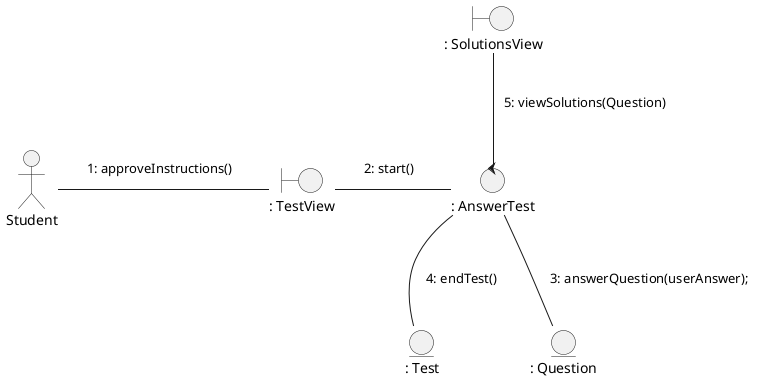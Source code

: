 @startuml clase_analisis 

skinparam NoteBackgroundColor transparent
skinparam NoteBorderColor transparent

actor Student as Estudiante
boundary ": TestView" as responder_examen
boundary ": SolutionsView" as soluciones
control ": AnswerTest" as controlador 
entity ": Test" as examen
entity ": Question" as pregunta

Estudiante -r- responder_examen
note on link
1: approveInstructions()
end note
responder_examen -r- controlador
note on link
2: start()
end note
controlador -- pregunta
note on link
3: answerQuestion(userAnswer);
end note
controlador -- examen
note on link
4: endTest()
end note
controlador -u- soluciones
note on link
5: viewSolutions(Question)
end note

@enduml